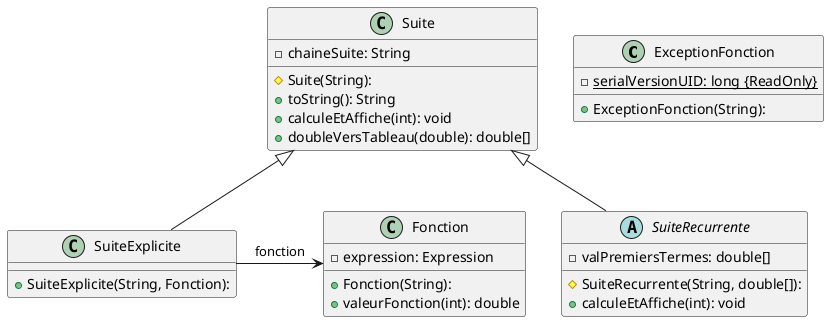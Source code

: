 @startuml

class ExceptionFonction {
  - {static} serialVersionUID: long {ReadOnly}
  + ExceptionFonction(String):
}
class Fonction {
  - expression: Expression
  + Fonction(String):
  + valeurFonction(int): double
}
class Suite {
  - chaineSuite: String
  # Suite(String):
  + toString(): String
  + calculeEtAffiche(int): void
  + doubleVersTableau(double): double[]
}
class SuiteExplicite extends Suite {
  + SuiteExplicite(String, Fonction):
}
abstract class SuiteRecurrente extends Suite {
  - valPremiersTermes: double[]
  # SuiteRecurrente(String, double[]):
  + calculeEtAffiche(int): void
}

SuiteExplicite -> Fonction: fonction

@enduml
